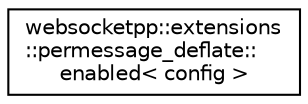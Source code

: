 digraph "Graphical Class Hierarchy"
{
  edge [fontname="Helvetica",fontsize="10",labelfontname="Helvetica",labelfontsize="10"];
  node [fontname="Helvetica",fontsize="10",shape=record];
  rankdir="LR";
  Node0 [label="websocketpp::extensions\l::permessage_deflate::\lenabled\< config \>",height=0.2,width=0.4,color="black", fillcolor="white", style="filled",URL="$classwebsocketpp_1_1extensions_1_1permessage__deflate_1_1enabled.html"];
}
